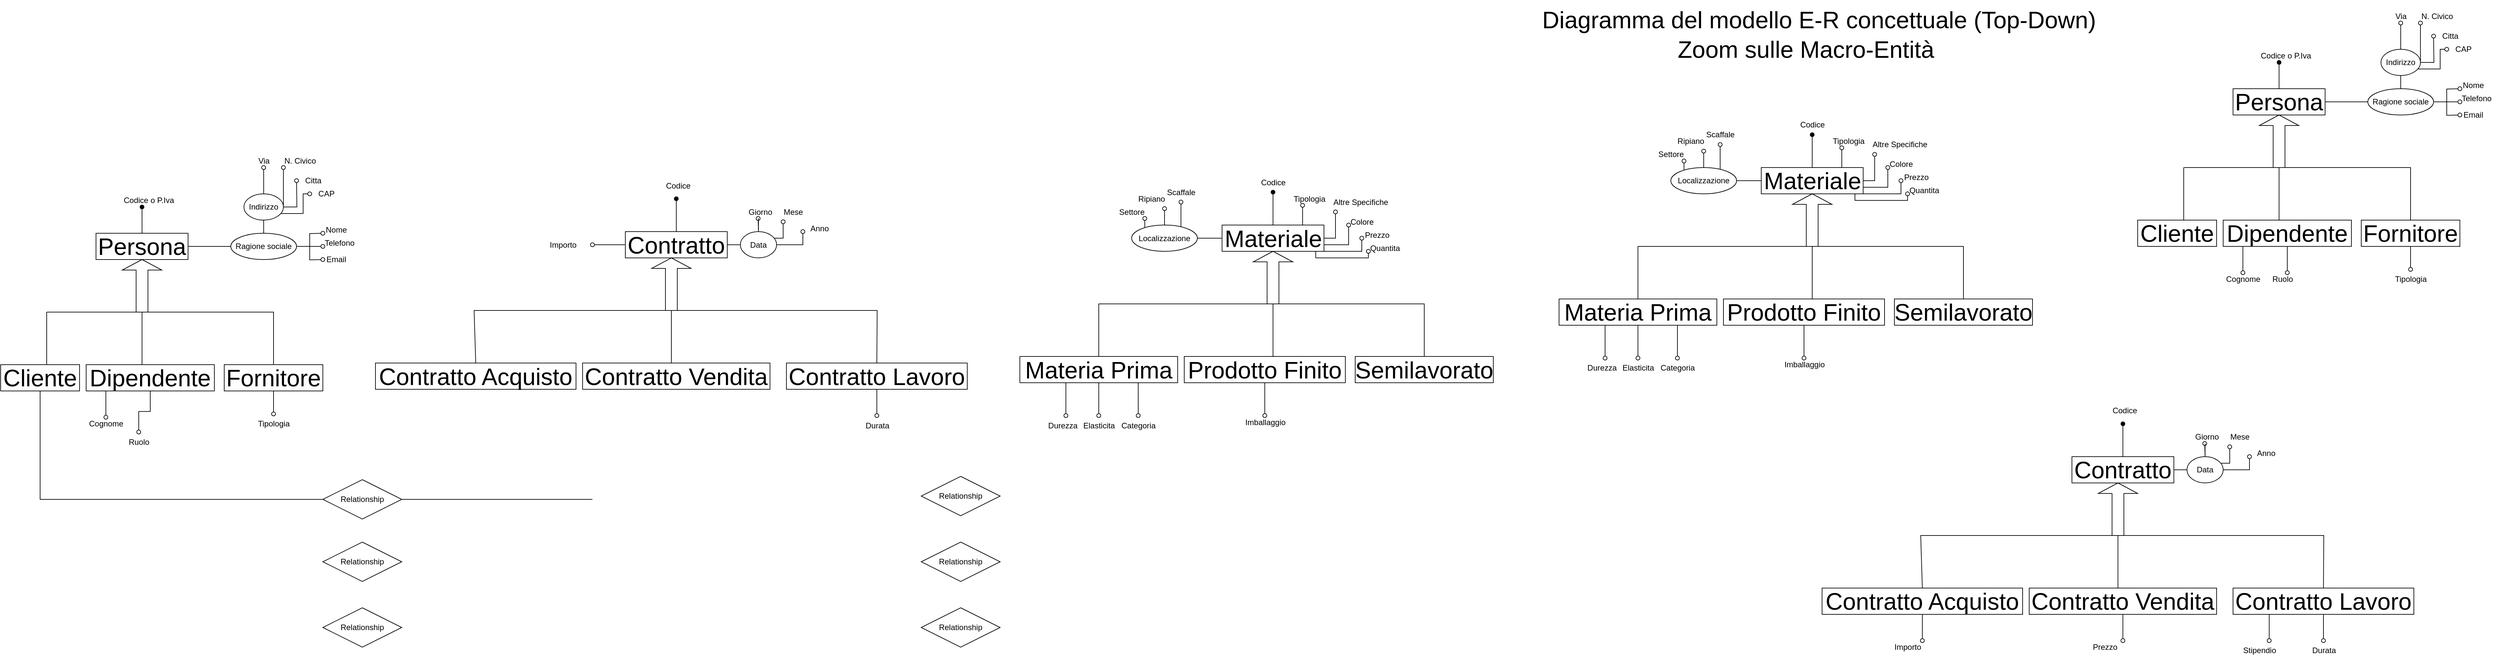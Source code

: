 <mxfile version="20.2.3" type="device"><diagram id="R2lEEEUBdFMjLlhIrx00" name="Page-1"><mxGraphModel dx="3600" dy="816" grid="1" gridSize="10" guides="1" tooltips="1" connect="1" arrows="1" fold="1" page="1" pageScale="1" pageWidth="850" pageHeight="1100" math="0" shadow="0" extFonts="Permanent Marker^https://fonts.googleapis.com/css?family=Permanent+Marker"><root><mxCell id="0"/><mxCell id="1" parent="0"/><mxCell id="BG2dQSY_DHaY9m_Y3LCA-1" value="&lt;font style=&quot;font-size: 36px;&quot;&gt;Diagramma del modello E-R concettuale (Top-Down)&lt;/font&gt;" style="text;html=1;align=center;verticalAlign=middle;resizable=0;points=[];autosize=1;strokeColor=none;fillColor=none;" parent="1" vertex="1"><mxGeometry x="10" y="5" width="870" height="60" as="geometry"/></mxCell><mxCell id="BG2dQSY_DHaY9m_Y3LCA-58" style="edgeStyle=orthogonalEdgeStyle;rounded=0;orthogonalLoop=1;jettySize=auto;html=1;fontSize=12;endArrow=none;endFill=0;" parent="1" source="BG2dQSY_DHaY9m_Y3LCA-2" target="BG2dQSY_DHaY9m_Y3LCA-56" edge="1"><mxGeometry relative="1" as="geometry"/></mxCell><mxCell id="EQTvGpF09YaJiCrYUTtM-2" style="edgeStyle=orthogonalEdgeStyle;rounded=0;orthogonalLoop=1;jettySize=auto;html=1;endArrow=oval;endFill=1;" parent="1" source="BG2dQSY_DHaY9m_Y3LCA-2" edge="1"><mxGeometry relative="1" as="geometry"><mxPoint x="1145" y="100" as="targetPoint"/></mxGeometry></mxCell><mxCell id="BG2dQSY_DHaY9m_Y3LCA-2" value="Persona" style="whiteSpace=wrap;html=1;align=center;fontSize=36;" parent="1" vertex="1"><mxGeometry x="1075" y="140" width="140" height="40" as="geometry"/></mxCell><mxCell id="BG2dQSY_DHaY9m_Y3LCA-3" value="" style="shape=singleArrow;direction=north;whiteSpace=wrap;html=1;fontSize=36;" parent="1" vertex="1"><mxGeometry x="1115" y="180" width="60" height="80" as="geometry"/></mxCell><mxCell id="BG2dQSY_DHaY9m_Y3LCA-4" value="" style="endArrow=none;html=1;rounded=0;fontSize=36;" parent="1" edge="1"><mxGeometry width="50" height="50" relative="1" as="geometry"><mxPoint x="1000" y="260" as="sourcePoint"/><mxPoint x="1280" y="260" as="targetPoint"/><Array as="points"><mxPoint x="1140" y="260"/></Array></mxGeometry></mxCell><mxCell id="BG2dQSY_DHaY9m_Y3LCA-5" value="" style="endArrow=none;html=1;rounded=0;fontSize=36;" parent="1" edge="1"><mxGeometry width="50" height="50" relative="1" as="geometry"><mxPoint x="1000" y="340" as="sourcePoint"/><mxPoint x="1000" y="260" as="targetPoint"/></mxGeometry></mxCell><mxCell id="BG2dQSY_DHaY9m_Y3LCA-6" value="" style="endArrow=none;html=1;rounded=0;fontSize=36;" parent="1" target="BG2dQSY_DHaY9m_Y3LCA-3" edge="1"><mxGeometry width="50" height="50" relative="1" as="geometry"><mxPoint x="1145" y="340" as="sourcePoint"/><mxPoint x="1150" y="260" as="targetPoint"/></mxGeometry></mxCell><mxCell id="BG2dQSY_DHaY9m_Y3LCA-7" value="" style="endArrow=none;html=1;rounded=0;fontSize=36;exitX=0.5;exitY=0;exitDx=0;exitDy=0;" parent="1" source="BG2dQSY_DHaY9m_Y3LCA-11" edge="1"><mxGeometry width="50" height="50" relative="1" as="geometry"><mxPoint x="1280" y="340" as="sourcePoint"/><mxPoint x="1280" y="260" as="targetPoint"/><Array as="points"><mxPoint x="1345" y="260"/></Array></mxGeometry></mxCell><mxCell id="BG2dQSY_DHaY9m_Y3LCA-9" value="Cliente" style="whiteSpace=wrap;html=1;align=center;fontSize=36;" parent="1" vertex="1"><mxGeometry x="930" y="340" width="120" height="40" as="geometry"/></mxCell><mxCell id="EQTvGpF09YaJiCrYUTtM-19" style="edgeStyle=orthogonalEdgeStyle;rounded=0;orthogonalLoop=1;jettySize=auto;html=1;endArrow=oval;endFill=0;" parent="1" source="BG2dQSY_DHaY9m_Y3LCA-10" edge="1"><mxGeometry relative="1" as="geometry"><mxPoint x="1090" y="420" as="targetPoint"/><Array as="points"><mxPoint x="1090" y="390"/><mxPoint x="1090" y="390"/></Array></mxGeometry></mxCell><mxCell id="EQTvGpF09YaJiCrYUTtM-23" style="edgeStyle=orthogonalEdgeStyle;rounded=0;orthogonalLoop=1;jettySize=auto;html=1;endArrow=oval;endFill=0;" parent="1" source="BG2dQSY_DHaY9m_Y3LCA-10" edge="1"><mxGeometry relative="1" as="geometry"><mxPoint x="1157.5" y="420" as="targetPoint"/></mxGeometry></mxCell><mxCell id="BG2dQSY_DHaY9m_Y3LCA-10" value="Dipendente" style="whiteSpace=wrap;html=1;align=center;fontSize=36;" parent="1" vertex="1"><mxGeometry x="1060" y="340" width="195" height="40" as="geometry"/></mxCell><mxCell id="EQTvGpF09YaJiCrYUTtM-17" style="edgeStyle=orthogonalEdgeStyle;rounded=0;orthogonalLoop=1;jettySize=auto;html=1;endArrow=oval;endFill=0;" parent="1" source="BG2dQSY_DHaY9m_Y3LCA-11" target="EQTvGpF09YaJiCrYUTtM-18" edge="1"><mxGeometry relative="1" as="geometry"><mxPoint x="1345" y="410" as="targetPoint"/></mxGeometry></mxCell><mxCell id="BG2dQSY_DHaY9m_Y3LCA-11" value="Fornitore" style="whiteSpace=wrap;html=1;align=center;fontSize=36;" parent="1" vertex="1"><mxGeometry x="1270" y="340" width="150" height="40" as="geometry"/></mxCell><mxCell id="EQTvGpF09YaJiCrYUTtM-25" style="edgeStyle=orthogonalEdgeStyle;rounded=0;orthogonalLoop=1;jettySize=auto;html=1;endArrow=oval;endFill=1;" parent="1" source="BG2dQSY_DHaY9m_Y3LCA-21" edge="1"><mxGeometry relative="1" as="geometry"><mxPoint x="435" y="210" as="targetPoint"/></mxGeometry></mxCell><mxCell id="EQTvGpF09YaJiCrYUTtM-27" style="edgeStyle=orthogonalEdgeStyle;rounded=0;orthogonalLoop=1;jettySize=auto;html=1;endArrow=oval;endFill=0;" parent="1" source="BG2dQSY_DHaY9m_Y3LCA-21" edge="1"><mxGeometry relative="1" as="geometry"><mxPoint x="480" y="230" as="targetPoint"/><Array as="points"><mxPoint x="480" y="250"/><mxPoint x="480" y="250"/></Array></mxGeometry></mxCell><mxCell id="EQTvGpF09YaJiCrYUTtM-29" style="edgeStyle=orthogonalEdgeStyle;rounded=0;orthogonalLoop=1;jettySize=auto;html=1;endArrow=oval;endFill=0;" parent="1" source="BG2dQSY_DHaY9m_Y3LCA-21" target="EQTvGpF09YaJiCrYUTtM-30" edge="1"><mxGeometry relative="1" as="geometry"><mxPoint x="530" y="240" as="targetPoint"/><Array as="points"><mxPoint x="530" y="280"/></Array></mxGeometry></mxCell><mxCell id="EQTvGpF09YaJiCrYUTtM-31" style="edgeStyle=orthogonalEdgeStyle;rounded=0;orthogonalLoop=1;jettySize=auto;html=1;endArrow=oval;endFill=0;" parent="1" source="BG2dQSY_DHaY9m_Y3LCA-21" edge="1"><mxGeometry relative="1" as="geometry"><mxPoint x="550" y="260" as="targetPoint"/><Array as="points"><mxPoint x="550" y="290"/></Array></mxGeometry></mxCell><mxCell id="EQTvGpF09YaJiCrYUTtM-33" style="edgeStyle=orthogonalEdgeStyle;rounded=0;orthogonalLoop=1;jettySize=auto;html=1;endArrow=oval;endFill=0;" parent="1" source="BG2dQSY_DHaY9m_Y3LCA-21" edge="1"><mxGeometry relative="1" as="geometry"><mxPoint x="570" y="280" as="targetPoint"/><Array as="points"><mxPoint x="570" y="300"/></Array></mxGeometry></mxCell><mxCell id="EQTvGpF09YaJiCrYUTtM-35" style="edgeStyle=orthogonalEdgeStyle;rounded=0;orthogonalLoop=1;jettySize=auto;html=1;endArrow=oval;endFill=0;" parent="1" source="BG2dQSY_DHaY9m_Y3LCA-21" edge="1"><mxGeometry relative="1" as="geometry"><mxPoint x="580" y="300" as="targetPoint"/><Array as="points"><mxPoint x="500" y="310"/><mxPoint x="580" y="310"/></Array></mxGeometry></mxCell><mxCell id="EQTvGpF09YaJiCrYUTtM-38" style="edgeStyle=orthogonalEdgeStyle;rounded=0;orthogonalLoop=1;jettySize=auto;html=1;endArrow=none;endFill=0;" parent="1" source="BG2dQSY_DHaY9m_Y3LCA-21" target="EQTvGpF09YaJiCrYUTtM-37" edge="1"><mxGeometry relative="1" as="geometry"/></mxCell><mxCell id="BG2dQSY_DHaY9m_Y3LCA-21" value="Materiale" style="whiteSpace=wrap;html=1;align=center;fontSize=36;" parent="1" vertex="1"><mxGeometry x="357.5" y="260" width="155" height="40" as="geometry"/></mxCell><mxCell id="BG2dQSY_DHaY9m_Y3LCA-22" value="" style="shape=singleArrow;direction=north;whiteSpace=wrap;html=1;fontSize=36;" parent="1" vertex="1"><mxGeometry x="405" y="300" width="60" height="80" as="geometry"/></mxCell><mxCell id="BG2dQSY_DHaY9m_Y3LCA-23" value="" style="endArrow=none;html=1;rounded=0;fontSize=36;" parent="1" edge="1"><mxGeometry width="50" height="50" relative="1" as="geometry"><mxPoint x="290" y="380" as="sourcePoint"/><mxPoint x="570" y="380" as="targetPoint"/><Array as="points"><mxPoint x="430" y="380"/></Array></mxGeometry></mxCell><mxCell id="BG2dQSY_DHaY9m_Y3LCA-24" value="" style="endArrow=none;html=1;rounded=0;fontSize=36;exitX=0.5;exitY=0;exitDx=0;exitDy=0;" parent="1" source="BG2dQSY_DHaY9m_Y3LCA-27" edge="1"><mxGeometry width="50" height="50" relative="1" as="geometry"><mxPoint x="290" y="460" as="sourcePoint"/><mxPoint x="290" y="380" as="targetPoint"/><Array as="points"><mxPoint x="170" y="380"/></Array></mxGeometry></mxCell><mxCell id="BG2dQSY_DHaY9m_Y3LCA-25" value="" style="endArrow=none;html=1;rounded=0;fontSize=36;" parent="1" target="BG2dQSY_DHaY9m_Y3LCA-22" edge="1"><mxGeometry width="50" height="50" relative="1" as="geometry"><mxPoint x="435" y="460" as="sourcePoint"/><mxPoint x="440" y="380" as="targetPoint"/></mxGeometry></mxCell><mxCell id="BG2dQSY_DHaY9m_Y3LCA-26" value="" style="endArrow=none;html=1;rounded=0;fontSize=36;exitX=0.5;exitY=0;exitDx=0;exitDy=0;" parent="1" source="BG2dQSY_DHaY9m_Y3LCA-29" edge="1"><mxGeometry width="50" height="50" relative="1" as="geometry"><mxPoint x="570" y="460" as="sourcePoint"/><mxPoint x="570" y="380" as="targetPoint"/><Array as="points"><mxPoint x="665" y="380"/></Array></mxGeometry></mxCell><mxCell id="EQTvGpF09YaJiCrYUTtM-48" style="edgeStyle=orthogonalEdgeStyle;rounded=0;orthogonalLoop=1;jettySize=auto;html=1;endArrow=oval;endFill=0;" parent="1" source="BG2dQSY_DHaY9m_Y3LCA-27" edge="1"><mxGeometry relative="1" as="geometry"><mxPoint x="170" y="550" as="targetPoint"/></mxGeometry></mxCell><mxCell id="EQTvGpF09YaJiCrYUTtM-49" style="edgeStyle=orthogonalEdgeStyle;rounded=0;orthogonalLoop=1;jettySize=auto;html=1;endArrow=oval;endFill=0;" parent="1" source="BG2dQSY_DHaY9m_Y3LCA-27" edge="1"><mxGeometry relative="1" as="geometry"><mxPoint x="120" y="550" as="targetPoint"/><Array as="points"><mxPoint x="120" y="520"/><mxPoint x="120" y="520"/></Array></mxGeometry></mxCell><mxCell id="EQTvGpF09YaJiCrYUTtM-50" style="edgeStyle=orthogonalEdgeStyle;rounded=0;orthogonalLoop=1;jettySize=auto;html=1;endArrow=oval;endFill=0;" parent="1" source="BG2dQSY_DHaY9m_Y3LCA-27" edge="1"><mxGeometry relative="1" as="geometry"><mxPoint x="230" y="550" as="targetPoint"/><Array as="points"><mxPoint x="230" y="510"/><mxPoint x="230" y="510"/></Array></mxGeometry></mxCell><mxCell id="BG2dQSY_DHaY9m_Y3LCA-27" value="Materia Prima" style="whiteSpace=wrap;html=1;align=center;fontSize=36;" parent="1" vertex="1"><mxGeometry x="50" y="460" width="240" height="40" as="geometry"/></mxCell><mxCell id="EQTvGpF09YaJiCrYUTtM-54" style="edgeStyle=orthogonalEdgeStyle;rounded=0;orthogonalLoop=1;jettySize=auto;html=1;endArrow=oval;endFill=0;" parent="1" source="BG2dQSY_DHaY9m_Y3LCA-28" edge="1"><mxGeometry relative="1" as="geometry"><mxPoint x="422.5" y="550" as="targetPoint"/></mxGeometry></mxCell><mxCell id="BG2dQSY_DHaY9m_Y3LCA-28" value="Prodotto Finito" style="whiteSpace=wrap;html=1;align=center;fontSize=36;" parent="1" vertex="1"><mxGeometry x="300" y="460" width="245" height="40" as="geometry"/></mxCell><mxCell id="BG2dQSY_DHaY9m_Y3LCA-29" value="Semilavorato" style="whiteSpace=wrap;html=1;align=center;fontSize=36;" parent="1" vertex="1"><mxGeometry x="560" y="460" width="210" height="40" as="geometry"/></mxCell><mxCell id="EQTvGpF09YaJiCrYUTtM-56" style="edgeStyle=orthogonalEdgeStyle;rounded=0;orthogonalLoop=1;jettySize=auto;html=1;endArrow=oval;endFill=1;" parent="1" source="BG2dQSY_DHaY9m_Y3LCA-30" edge="1"><mxGeometry relative="1" as="geometry"><mxPoint x="907.5" y="650" as="targetPoint"/></mxGeometry></mxCell><mxCell id="EQTvGpF09YaJiCrYUTtM-59" value="" style="edgeStyle=orthogonalEdgeStyle;rounded=0;orthogonalLoop=1;jettySize=auto;html=1;endArrow=none;endFill=0;" parent="1" source="BG2dQSY_DHaY9m_Y3LCA-30" target="EQTvGpF09YaJiCrYUTtM-58" edge="1"><mxGeometry relative="1" as="geometry"/></mxCell><mxCell id="BG2dQSY_DHaY9m_Y3LCA-30" value="Contratto" style="whiteSpace=wrap;html=1;align=center;fontSize=36;" parent="1" vertex="1"><mxGeometry x="830" y="700" width="155" height="40" as="geometry"/></mxCell><mxCell id="BG2dQSY_DHaY9m_Y3LCA-31" value="" style="shape=singleArrow;direction=north;whiteSpace=wrap;html=1;fontSize=36;" parent="1" vertex="1"><mxGeometry x="870" y="740" width="60" height="80" as="geometry"/></mxCell><mxCell id="BG2dQSY_DHaY9m_Y3LCA-32" value="" style="endArrow=none;html=1;rounded=0;fontSize=36;" parent="1" edge="1"><mxGeometry width="50" height="50" relative="1" as="geometry"><mxPoint x="755" y="820" as="sourcePoint"/><mxPoint x="1035" y="820" as="targetPoint"/><Array as="points"><mxPoint x="895" y="820"/></Array></mxGeometry></mxCell><mxCell id="BG2dQSY_DHaY9m_Y3LCA-33" value="" style="endArrow=none;html=1;rounded=0;fontSize=36;exitX=0.5;exitY=0;exitDx=0;exitDy=0;" parent="1" source="BG2dQSY_DHaY9m_Y3LCA-36" edge="1"><mxGeometry width="50" height="50" relative="1" as="geometry"><mxPoint x="755" y="900" as="sourcePoint"/><mxPoint x="755" y="820" as="targetPoint"/><Array as="points"><mxPoint x="600" y="820"/><mxPoint x="635" y="820"/></Array></mxGeometry></mxCell><mxCell id="BG2dQSY_DHaY9m_Y3LCA-34" value="" style="endArrow=none;html=1;rounded=0;fontSize=36;" parent="1" target="BG2dQSY_DHaY9m_Y3LCA-31" edge="1"><mxGeometry width="50" height="50" relative="1" as="geometry"><mxPoint x="900" y="900" as="sourcePoint"/><mxPoint x="905" y="820" as="targetPoint"/></mxGeometry></mxCell><mxCell id="BG2dQSY_DHaY9m_Y3LCA-35" value="" style="endArrow=none;html=1;rounded=0;fontSize=36;exitX=0.5;exitY=0;exitDx=0;exitDy=0;" parent="1" source="BG2dQSY_DHaY9m_Y3LCA-38" edge="1"><mxGeometry width="50" height="50" relative="1" as="geometry"><mxPoint x="1035" y="900" as="sourcePoint"/><mxPoint x="1035" y="820" as="targetPoint"/><Array as="points"><mxPoint x="1213" y="820"/></Array></mxGeometry></mxCell><mxCell id="aGF5z5i-55jcXqqnevDI-3" style="edgeStyle=orthogonalEdgeStyle;rounded=0;orthogonalLoop=1;jettySize=auto;html=1;endArrow=oval;endFill=0;" edge="1" parent="1" source="BG2dQSY_DHaY9m_Y3LCA-36"><mxGeometry relative="1" as="geometry"><mxPoint x="602.5" y="980" as="targetPoint"/></mxGeometry></mxCell><mxCell id="BG2dQSY_DHaY9m_Y3LCA-36" value="Contratto Acquisto" style="whiteSpace=wrap;html=1;align=center;fontSize=36;" parent="1" vertex="1"><mxGeometry x="450" y="900" width="305" height="40" as="geometry"/></mxCell><mxCell id="aGF5z5i-55jcXqqnevDI-4" style="edgeStyle=orthogonalEdgeStyle;rounded=0;orthogonalLoop=1;jettySize=auto;html=1;endArrow=oval;endFill=0;" edge="1" parent="1" source="BG2dQSY_DHaY9m_Y3LCA-37"><mxGeometry relative="1" as="geometry"><mxPoint x="907.5" y="980" as="targetPoint"/></mxGeometry></mxCell><mxCell id="BG2dQSY_DHaY9m_Y3LCA-37" value="Contratto Vendita" style="whiteSpace=wrap;html=1;align=center;fontSize=36;" parent="1" vertex="1"><mxGeometry x="765" y="900" width="285" height="40" as="geometry"/></mxCell><mxCell id="EQTvGpF09YaJiCrYUTtM-82" style="edgeStyle=orthogonalEdgeStyle;rounded=0;orthogonalLoop=1;jettySize=auto;html=1;endArrow=oval;endFill=0;" parent="1" source="BG2dQSY_DHaY9m_Y3LCA-38" target="EQTvGpF09YaJiCrYUTtM-70" edge="1"><mxGeometry relative="1" as="geometry"/></mxCell><mxCell id="aGF5z5i-55jcXqqnevDI-5" style="edgeStyle=orthogonalEdgeStyle;rounded=0;orthogonalLoop=1;jettySize=auto;html=1;endArrow=oval;endFill=0;" edge="1" parent="1" source="BG2dQSY_DHaY9m_Y3LCA-38"><mxGeometry relative="1" as="geometry"><mxPoint x="1130" y="980" as="targetPoint"/><Array as="points"><mxPoint x="1130" y="950"/><mxPoint x="1130" y="950"/></Array></mxGeometry></mxCell><mxCell id="BG2dQSY_DHaY9m_Y3LCA-38" value="Contratto Lavoro" style="whiteSpace=wrap;html=1;align=center;fontSize=36;" parent="1" vertex="1"><mxGeometry x="1075" y="900" width="275" height="40" as="geometry"/></mxCell><mxCell id="BG2dQSY_DHaY9m_Y3LCA-39" value="Zoom sulle Macro-Entità" style="text;html=1;align=center;verticalAlign=middle;resizable=0;points=[];autosize=1;strokeColor=none;fillColor=none;fontSize=36;" parent="1" vertex="1"><mxGeometry x="220" y="50" width="410" height="60" as="geometry"/></mxCell><mxCell id="BG2dQSY_DHaY9m_Y3LCA-59" style="edgeStyle=orthogonalEdgeStyle;rounded=0;orthogonalLoop=1;jettySize=auto;html=1;fontSize=12;endArrow=none;endFill=0;" parent="1" source="BG2dQSY_DHaY9m_Y3LCA-56" target="BG2dQSY_DHaY9m_Y3LCA-57" edge="1"><mxGeometry relative="1" as="geometry"/></mxCell><mxCell id="EQTvGpF09YaJiCrYUTtM-11" style="edgeStyle=orthogonalEdgeStyle;rounded=0;orthogonalLoop=1;jettySize=auto;html=1;endArrow=oval;endFill=0;" parent="1" source="BG2dQSY_DHaY9m_Y3LCA-56" edge="1"><mxGeometry relative="1" as="geometry"><mxPoint x="1420" y="140" as="targetPoint"/></mxGeometry></mxCell><mxCell id="EQTvGpF09YaJiCrYUTtM-13" style="edgeStyle=orthogonalEdgeStyle;rounded=0;orthogonalLoop=1;jettySize=auto;html=1;endArrow=oval;endFill=0;" parent="1" source="BG2dQSY_DHaY9m_Y3LCA-56" edge="1"><mxGeometry relative="1" as="geometry"><mxPoint x="1420" y="160" as="targetPoint"/></mxGeometry></mxCell><mxCell id="EQTvGpF09YaJiCrYUTtM-15" style="edgeStyle=orthogonalEdgeStyle;rounded=0;orthogonalLoop=1;jettySize=auto;html=1;endArrow=oval;endFill=0;" parent="1" source="BG2dQSY_DHaY9m_Y3LCA-56" edge="1"><mxGeometry relative="1" as="geometry"><mxPoint x="1420" y="180" as="targetPoint"/></mxGeometry></mxCell><mxCell id="BG2dQSY_DHaY9m_Y3LCA-56" value="Ragione sociale" style="ellipse;whiteSpace=wrap;html=1;align=center;fontSize=12;fillColor=none;" parent="1" vertex="1"><mxGeometry x="1280" y="140" width="100" height="40" as="geometry"/></mxCell><mxCell id="BG2dQSY_DHaY9m_Y3LCA-60" style="edgeStyle=orthogonalEdgeStyle;rounded=0;orthogonalLoop=1;jettySize=auto;html=1;fontSize=12;endArrow=oval;endFill=0;" parent="1" source="BG2dQSY_DHaY9m_Y3LCA-57" edge="1"><mxGeometry relative="1" as="geometry"><mxPoint x="1330" y="40" as="targetPoint"/></mxGeometry></mxCell><mxCell id="EQTvGpF09YaJiCrYUTtM-5" style="edgeStyle=orthogonalEdgeStyle;rounded=0;orthogonalLoop=1;jettySize=auto;html=1;endArrow=oval;endFill=0;" parent="1" source="BG2dQSY_DHaY9m_Y3LCA-57" edge="1"><mxGeometry relative="1" as="geometry"><mxPoint x="1360" y="40" as="targetPoint"/><Array as="points"><mxPoint x="1360" y="60"/></Array></mxGeometry></mxCell><mxCell id="EQTvGpF09YaJiCrYUTtM-7" style="edgeStyle=orthogonalEdgeStyle;rounded=0;orthogonalLoop=1;jettySize=auto;html=1;endArrow=oval;endFill=0;" parent="1" source="BG2dQSY_DHaY9m_Y3LCA-57" edge="1"><mxGeometry relative="1" as="geometry"><mxPoint x="1380" y="60" as="targetPoint"/></mxGeometry></mxCell><mxCell id="EQTvGpF09YaJiCrYUTtM-9" style="edgeStyle=orthogonalEdgeStyle;rounded=0;orthogonalLoop=1;jettySize=auto;html=1;endArrow=oval;endFill=0;" parent="1" source="BG2dQSY_DHaY9m_Y3LCA-57" edge="1"><mxGeometry relative="1" as="geometry"><mxPoint x="1400" y="80" as="targetPoint"/><Array as="points"><mxPoint x="1390" y="110"/><mxPoint x="1390" y="80"/></Array></mxGeometry></mxCell><mxCell id="BG2dQSY_DHaY9m_Y3LCA-57" value="Indirizzo" style="ellipse;whiteSpace=wrap;html=1;align=center;fontSize=12;fillColor=none;" parent="1" vertex="1"><mxGeometry x="1300" y="80" width="60" height="40" as="geometry"/></mxCell><mxCell id="EQTvGpF09YaJiCrYUTtM-3" value="Codice o P.Iva" style="text;html=1;align=center;verticalAlign=middle;resizable=0;points=[];autosize=1;strokeColor=none;fillColor=none;" parent="1" vertex="1"><mxGeometry x="1105" y="75" width="100" height="30" as="geometry"/></mxCell><mxCell id="EQTvGpF09YaJiCrYUTtM-4" value="Via" style="text;html=1;align=center;verticalAlign=middle;resizable=0;points=[];autosize=1;strokeColor=none;fillColor=none;" parent="1" vertex="1"><mxGeometry x="1310" y="15" width="40" height="30" as="geometry"/></mxCell><mxCell id="EQTvGpF09YaJiCrYUTtM-6" value="N. Civico" style="text;html=1;align=center;verticalAlign=middle;resizable=0;points=[];autosize=1;strokeColor=none;fillColor=none;" parent="1" vertex="1"><mxGeometry x="1350" y="15" width="70" height="30" as="geometry"/></mxCell><mxCell id="EQTvGpF09YaJiCrYUTtM-8" value="Citta" style="text;html=1;align=center;verticalAlign=middle;resizable=0;points=[];autosize=1;strokeColor=none;fillColor=none;" parent="1" vertex="1"><mxGeometry x="1380" y="45" width="50" height="30" as="geometry"/></mxCell><mxCell id="EQTvGpF09YaJiCrYUTtM-10" value="CAP" style="text;html=1;align=center;verticalAlign=middle;resizable=0;points=[];autosize=1;strokeColor=none;fillColor=none;" parent="1" vertex="1"><mxGeometry x="1400" y="65" width="50" height="30" as="geometry"/></mxCell><mxCell id="EQTvGpF09YaJiCrYUTtM-12" value="Nome" style="text;html=1;align=center;verticalAlign=middle;resizable=0;points=[];autosize=1;strokeColor=none;fillColor=none;" parent="1" vertex="1"><mxGeometry x="1410" y="120" width="60" height="30" as="geometry"/></mxCell><mxCell id="EQTvGpF09YaJiCrYUTtM-14" value="Telefono" style="text;html=1;align=center;verticalAlign=middle;resizable=0;points=[];autosize=1;strokeColor=none;fillColor=none;" parent="1" vertex="1"><mxGeometry x="1410" y="140" width="70" height="30" as="geometry"/></mxCell><mxCell id="EQTvGpF09YaJiCrYUTtM-16" value="Email" style="text;html=1;align=center;verticalAlign=middle;resizable=0;points=[];autosize=1;strokeColor=none;fillColor=none;" parent="1" vertex="1"><mxGeometry x="1415" y="165" width="50" height="30" as="geometry"/></mxCell><mxCell id="EQTvGpF09YaJiCrYUTtM-18" value="Tipologia" style="text;html=1;align=center;verticalAlign=middle;resizable=0;points=[];autosize=1;strokeColor=none;fillColor=none;" parent="1" vertex="1"><mxGeometry x="1310" y="415" width="70" height="30" as="geometry"/></mxCell><mxCell id="EQTvGpF09YaJiCrYUTtM-20" value="Cognome" style="text;html=1;align=center;verticalAlign=middle;resizable=0;points=[];autosize=1;strokeColor=none;fillColor=none;" parent="1" vertex="1"><mxGeometry x="1050" y="415" width="80" height="30" as="geometry"/></mxCell><mxCell id="EQTvGpF09YaJiCrYUTtM-24" value="Ruolo" style="text;html=1;align=center;verticalAlign=middle;resizable=0;points=[];autosize=1;strokeColor=none;fillColor=none;" parent="1" vertex="1"><mxGeometry x="1125" y="415" width="50" height="30" as="geometry"/></mxCell><mxCell id="EQTvGpF09YaJiCrYUTtM-26" value="Codice" style="text;html=1;align=center;verticalAlign=middle;resizable=0;points=[];autosize=1;strokeColor=none;fillColor=none;" parent="1" vertex="1"><mxGeometry x="405" y="180" width="60" height="30" as="geometry"/></mxCell><mxCell id="EQTvGpF09YaJiCrYUTtM-28" value="Tipologia" style="text;html=1;align=center;verticalAlign=middle;resizable=0;points=[];autosize=1;strokeColor=none;fillColor=none;" parent="1" vertex="1"><mxGeometry x="455" y="205" width="70" height="30" as="geometry"/></mxCell><mxCell id="EQTvGpF09YaJiCrYUTtM-30" value="Altre Specifiche" style="text;html=1;align=center;verticalAlign=middle;resizable=0;points=[];autosize=1;strokeColor=none;fillColor=none;" parent="1" vertex="1"><mxGeometry x="512.5" y="210" width="110" height="30" as="geometry"/></mxCell><mxCell id="EQTvGpF09YaJiCrYUTtM-32" value="Colore" style="text;html=1;align=center;verticalAlign=middle;resizable=0;points=[];autosize=1;strokeColor=none;fillColor=none;" parent="1" vertex="1"><mxGeometry x="540" y="240" width="60" height="30" as="geometry"/></mxCell><mxCell id="EQTvGpF09YaJiCrYUTtM-34" value="Prezzo" style="text;html=1;align=center;verticalAlign=middle;resizable=0;points=[];autosize=1;strokeColor=none;fillColor=none;" parent="1" vertex="1"><mxGeometry x="562.5" y="260" width="60" height="30" as="geometry"/></mxCell><mxCell id="EQTvGpF09YaJiCrYUTtM-36" value="Quantita" style="text;html=1;align=center;verticalAlign=middle;resizable=0;points=[];autosize=1;strokeColor=none;fillColor=none;" parent="1" vertex="1"><mxGeometry x="570" y="280" width="70" height="30" as="geometry"/></mxCell><mxCell id="EQTvGpF09YaJiCrYUTtM-40" style="edgeStyle=orthogonalEdgeStyle;rounded=0;orthogonalLoop=1;jettySize=auto;html=1;endArrow=oval;endFill=0;" parent="1" source="EQTvGpF09YaJiCrYUTtM-37" edge="1"><mxGeometry relative="1" as="geometry"><mxPoint x="240" y="250" as="targetPoint"/><Array as="points"><mxPoint x="240" y="250"/><mxPoint x="240" y="250"/></Array></mxGeometry></mxCell><mxCell id="EQTvGpF09YaJiCrYUTtM-41" style="edgeStyle=orthogonalEdgeStyle;rounded=0;orthogonalLoop=1;jettySize=auto;html=1;endArrow=oval;endFill=0;" parent="1" source="EQTvGpF09YaJiCrYUTtM-37" target="EQTvGpF09YaJiCrYUTtM-44" edge="1"><mxGeometry relative="1" as="geometry"><mxPoint x="300" y="230" as="targetPoint"/><Array as="points"><mxPoint x="295" y="250"/><mxPoint x="295" y="250"/></Array></mxGeometry></mxCell><mxCell id="EQTvGpF09YaJiCrYUTtM-47" style="edgeStyle=orthogonalEdgeStyle;rounded=0;orthogonalLoop=1;jettySize=auto;html=1;endArrow=oval;endFill=0;" parent="1" source="EQTvGpF09YaJiCrYUTtM-37" target="EQTvGpF09YaJiCrYUTtM-43" edge="1"><mxGeometry relative="1" as="geometry"><mxPoint x="270" y="240" as="targetPoint"/><Array as="points"><mxPoint x="270" y="240"/><mxPoint x="270" y="240"/></Array></mxGeometry></mxCell><mxCell id="EQTvGpF09YaJiCrYUTtM-37" value="Localizzazione" style="ellipse;whiteSpace=wrap;html=1;align=center;" parent="1" vertex="1"><mxGeometry x="220" y="260" width="100" height="40" as="geometry"/></mxCell><mxCell id="EQTvGpF09YaJiCrYUTtM-42" value="Settore" style="text;html=1;align=center;verticalAlign=middle;resizable=0;points=[];autosize=1;strokeColor=none;fillColor=none;" parent="1" vertex="1"><mxGeometry x="190" y="225" width="60" height="30" as="geometry"/></mxCell><mxCell id="EQTvGpF09YaJiCrYUTtM-43" value="Ripiano" style="text;html=1;align=center;verticalAlign=middle;resizable=0;points=[];autosize=1;strokeColor=none;fillColor=none;" parent="1" vertex="1"><mxGeometry x="220" y="205" width="60" height="30" as="geometry"/></mxCell><mxCell id="EQTvGpF09YaJiCrYUTtM-44" value="Scaffale" style="text;html=1;align=center;verticalAlign=middle;resizable=0;points=[];autosize=1;strokeColor=none;fillColor=none;" parent="1" vertex="1"><mxGeometry x="260" y="195" width="70" height="30" as="geometry"/></mxCell><mxCell id="EQTvGpF09YaJiCrYUTtM-51" value="Durezza" style="text;html=1;align=center;verticalAlign=middle;resizable=0;points=[];autosize=1;strokeColor=none;fillColor=none;" parent="1" vertex="1"><mxGeometry x="80" y="550" width="70" height="30" as="geometry"/></mxCell><mxCell id="EQTvGpF09YaJiCrYUTtM-52" value="Elasticita" style="text;html=1;align=center;verticalAlign=middle;resizable=0;points=[];autosize=1;strokeColor=none;fillColor=none;" parent="1" vertex="1"><mxGeometry x="135" y="550" width="70" height="30" as="geometry"/></mxCell><mxCell id="EQTvGpF09YaJiCrYUTtM-53" value="Categoria" style="text;html=1;align=center;verticalAlign=middle;resizable=0;points=[];autosize=1;strokeColor=none;fillColor=none;" parent="1" vertex="1"><mxGeometry x="190" y="550" width="80" height="30" as="geometry"/></mxCell><mxCell id="EQTvGpF09YaJiCrYUTtM-55" value="Imballaggio" style="text;html=1;align=center;verticalAlign=middle;resizable=0;points=[];autosize=1;strokeColor=none;fillColor=none;" parent="1" vertex="1"><mxGeometry x="382.5" y="545" width="80" height="30" as="geometry"/></mxCell><mxCell id="EQTvGpF09YaJiCrYUTtM-57" value="Codice" style="text;html=1;align=center;verticalAlign=middle;resizable=0;points=[];autosize=1;strokeColor=none;fillColor=none;" parent="1" vertex="1"><mxGeometry x="880" y="615" width="60" height="30" as="geometry"/></mxCell><mxCell id="EQTvGpF09YaJiCrYUTtM-60" style="edgeStyle=orthogonalEdgeStyle;rounded=0;orthogonalLoop=1;jettySize=auto;html=1;endArrow=oval;endFill=0;" parent="1" source="EQTvGpF09YaJiCrYUTtM-58" edge="1"><mxGeometry relative="1" as="geometry"><mxPoint x="1032" y="680" as="targetPoint"/></mxGeometry></mxCell><mxCell id="EQTvGpF09YaJiCrYUTtM-62" style="edgeStyle=orthogonalEdgeStyle;rounded=0;orthogonalLoop=1;jettySize=auto;html=1;endArrow=oval;endFill=0;" parent="1" source="EQTvGpF09YaJiCrYUTtM-58" target="EQTvGpF09YaJiCrYUTtM-64" edge="1"><mxGeometry relative="1" as="geometry"><mxPoint x="1090" y="680" as="targetPoint"/><Array as="points"><mxPoint x="1070" y="710"/></Array></mxGeometry></mxCell><mxCell id="EQTvGpF09YaJiCrYUTtM-63" style="edgeStyle=orthogonalEdgeStyle;rounded=0;orthogonalLoop=1;jettySize=auto;html=1;endArrow=oval;endFill=0;" parent="1" source="EQTvGpF09YaJiCrYUTtM-58" edge="1"><mxGeometry relative="1" as="geometry"><mxPoint x="1100" y="700" as="targetPoint"/><Array as="points"><mxPoint x="1100" y="720"/><mxPoint x="1100" y="700"/></Array></mxGeometry></mxCell><mxCell id="EQTvGpF09YaJiCrYUTtM-58" value="Data" style="ellipse;whiteSpace=wrap;html=1;align=center;" parent="1" vertex="1"><mxGeometry x="1005" y="700" width="55" height="40" as="geometry"/></mxCell><mxCell id="EQTvGpF09YaJiCrYUTtM-61" value="Giorno" style="text;html=1;align=center;verticalAlign=middle;resizable=0;points=[];autosize=1;strokeColor=none;fillColor=none;" parent="1" vertex="1"><mxGeometry x="1005" y="655" width="60" height="30" as="geometry"/></mxCell><mxCell id="EQTvGpF09YaJiCrYUTtM-64" value="Mese" style="text;html=1;align=center;verticalAlign=middle;resizable=0;points=[];autosize=1;strokeColor=none;fillColor=none;" parent="1" vertex="1"><mxGeometry x="1060" y="655" width="50" height="30" as="geometry"/></mxCell><mxCell id="EQTvGpF09YaJiCrYUTtM-65" value="Anno" style="text;html=1;align=center;verticalAlign=middle;resizable=0;points=[];autosize=1;strokeColor=none;fillColor=none;" parent="1" vertex="1"><mxGeometry x="1100" y="680" width="50" height="30" as="geometry"/></mxCell><mxCell id="EQTvGpF09YaJiCrYUTtM-70" value="Durata" style="text;html=1;align=center;verticalAlign=middle;resizable=0;points=[];autosize=1;strokeColor=none;fillColor=none;" parent="1" vertex="1"><mxGeometry x="1182.5" y="980" width="60" height="30" as="geometry"/></mxCell><mxCell id="EQTvGpF09YaJiCrYUTtM-83" style="edgeStyle=orthogonalEdgeStyle;rounded=0;orthogonalLoop=1;jettySize=auto;html=1;endArrow=oval;endFill=1;" parent="1" source="EQTvGpF09YaJiCrYUTtM-90" edge="1"><mxGeometry relative="1" as="geometry"><mxPoint x="-385" y="297.5" as="targetPoint"/></mxGeometry></mxCell><mxCell id="EQTvGpF09YaJiCrYUTtM-84" style="edgeStyle=orthogonalEdgeStyle;rounded=0;orthogonalLoop=1;jettySize=auto;html=1;endArrow=oval;endFill=0;" parent="1" source="EQTvGpF09YaJiCrYUTtM-90" edge="1"><mxGeometry relative="1" as="geometry"><mxPoint x="-340" y="317.5" as="targetPoint"/><Array as="points"><mxPoint x="-340" y="337.5"/><mxPoint x="-340" y="337.5"/></Array></mxGeometry></mxCell><mxCell id="EQTvGpF09YaJiCrYUTtM-85" style="edgeStyle=orthogonalEdgeStyle;rounded=0;orthogonalLoop=1;jettySize=auto;html=1;endArrow=oval;endFill=0;" parent="1" source="EQTvGpF09YaJiCrYUTtM-90" target="EQTvGpF09YaJiCrYUTtM-105" edge="1"><mxGeometry relative="1" as="geometry"><mxPoint x="-290" y="327.5" as="targetPoint"/><Array as="points"><mxPoint x="-290" y="367.5"/></Array></mxGeometry></mxCell><mxCell id="EQTvGpF09YaJiCrYUTtM-86" style="edgeStyle=orthogonalEdgeStyle;rounded=0;orthogonalLoop=1;jettySize=auto;html=1;endArrow=oval;endFill=0;" parent="1" source="EQTvGpF09YaJiCrYUTtM-90" edge="1"><mxGeometry relative="1" as="geometry"><mxPoint x="-270" y="347.5" as="targetPoint"/><Array as="points"><mxPoint x="-270" y="377.5"/></Array></mxGeometry></mxCell><mxCell id="EQTvGpF09YaJiCrYUTtM-87" style="edgeStyle=orthogonalEdgeStyle;rounded=0;orthogonalLoop=1;jettySize=auto;html=1;endArrow=oval;endFill=0;" parent="1" source="EQTvGpF09YaJiCrYUTtM-90" edge="1"><mxGeometry relative="1" as="geometry"><mxPoint x="-250" y="367.5" as="targetPoint"/><Array as="points"><mxPoint x="-250" y="387.5"/></Array></mxGeometry></mxCell><mxCell id="EQTvGpF09YaJiCrYUTtM-88" style="edgeStyle=orthogonalEdgeStyle;rounded=0;orthogonalLoop=1;jettySize=auto;html=1;endArrow=oval;endFill=0;" parent="1" source="EQTvGpF09YaJiCrYUTtM-90" edge="1"><mxGeometry relative="1" as="geometry"><mxPoint x="-240" y="387.5" as="targetPoint"/><Array as="points"><mxPoint x="-320" y="397.5"/><mxPoint x="-240" y="397.5"/></Array></mxGeometry></mxCell><mxCell id="EQTvGpF09YaJiCrYUTtM-89" style="edgeStyle=orthogonalEdgeStyle;rounded=0;orthogonalLoop=1;jettySize=auto;html=1;endArrow=none;endFill=0;" parent="1" source="EQTvGpF09YaJiCrYUTtM-90" target="EQTvGpF09YaJiCrYUTtM-112" edge="1"><mxGeometry relative="1" as="geometry"/></mxCell><mxCell id="EQTvGpF09YaJiCrYUTtM-90" value="Materiale" style="whiteSpace=wrap;html=1;align=center;fontSize=36;" parent="1" vertex="1"><mxGeometry x="-462.5" y="347.5" width="155" height="40" as="geometry"/></mxCell><mxCell id="EQTvGpF09YaJiCrYUTtM-91" value="" style="shape=singleArrow;direction=north;whiteSpace=wrap;html=1;fontSize=36;" parent="1" vertex="1"><mxGeometry x="-415" y="387.5" width="60" height="80" as="geometry"/></mxCell><mxCell id="EQTvGpF09YaJiCrYUTtM-92" value="" style="endArrow=none;html=1;rounded=0;fontSize=36;" parent="1" edge="1"><mxGeometry width="50" height="50" relative="1" as="geometry"><mxPoint x="-530" y="467.5" as="sourcePoint"/><mxPoint x="-250" y="467.5" as="targetPoint"/><Array as="points"><mxPoint x="-390" y="467.5"/></Array></mxGeometry></mxCell><mxCell id="EQTvGpF09YaJiCrYUTtM-93" value="" style="endArrow=none;html=1;rounded=0;fontSize=36;exitX=0.5;exitY=0;exitDx=0;exitDy=0;" parent="1" source="EQTvGpF09YaJiCrYUTtM-99" edge="1"><mxGeometry width="50" height="50" relative="1" as="geometry"><mxPoint x="-530" y="547.5" as="sourcePoint"/><mxPoint x="-530" y="467.5" as="targetPoint"/><Array as="points"><mxPoint x="-650" y="467.5"/></Array></mxGeometry></mxCell><mxCell id="EQTvGpF09YaJiCrYUTtM-94" value="" style="endArrow=none;html=1;rounded=0;fontSize=36;" parent="1" target="EQTvGpF09YaJiCrYUTtM-91" edge="1"><mxGeometry width="50" height="50" relative="1" as="geometry"><mxPoint x="-385" y="547.5" as="sourcePoint"/><mxPoint x="-380" y="467.5" as="targetPoint"/></mxGeometry></mxCell><mxCell id="EQTvGpF09YaJiCrYUTtM-95" value="" style="endArrow=none;html=1;rounded=0;fontSize=36;exitX=0.5;exitY=0;exitDx=0;exitDy=0;" parent="1" source="EQTvGpF09YaJiCrYUTtM-102" edge="1"><mxGeometry width="50" height="50" relative="1" as="geometry"><mxPoint x="-250" y="547.5" as="sourcePoint"/><mxPoint x="-250" y="467.5" as="targetPoint"/><Array as="points"><mxPoint x="-155" y="467.5"/></Array></mxGeometry></mxCell><mxCell id="EQTvGpF09YaJiCrYUTtM-96" style="edgeStyle=orthogonalEdgeStyle;rounded=0;orthogonalLoop=1;jettySize=auto;html=1;endArrow=oval;endFill=0;" parent="1" source="EQTvGpF09YaJiCrYUTtM-99" edge="1"><mxGeometry relative="1" as="geometry"><mxPoint x="-650" y="637.5" as="targetPoint"/></mxGeometry></mxCell><mxCell id="EQTvGpF09YaJiCrYUTtM-97" style="edgeStyle=orthogonalEdgeStyle;rounded=0;orthogonalLoop=1;jettySize=auto;html=1;endArrow=oval;endFill=0;" parent="1" source="EQTvGpF09YaJiCrYUTtM-99" edge="1"><mxGeometry relative="1" as="geometry"><mxPoint x="-700" y="637.5" as="targetPoint"/><Array as="points"><mxPoint x="-700" y="607.5"/><mxPoint x="-700" y="607.5"/></Array></mxGeometry></mxCell><mxCell id="EQTvGpF09YaJiCrYUTtM-98" style="edgeStyle=orthogonalEdgeStyle;rounded=0;orthogonalLoop=1;jettySize=auto;html=1;endArrow=oval;endFill=0;" parent="1" source="EQTvGpF09YaJiCrYUTtM-99" edge="1"><mxGeometry relative="1" as="geometry"><mxPoint x="-590" y="637.5" as="targetPoint"/><Array as="points"><mxPoint x="-590" y="597.5"/><mxPoint x="-590" y="597.5"/></Array></mxGeometry></mxCell><mxCell id="EQTvGpF09YaJiCrYUTtM-99" value="Materia Prima" style="whiteSpace=wrap;html=1;align=center;fontSize=36;" parent="1" vertex="1"><mxGeometry x="-770" y="547.5" width="240" height="40" as="geometry"/></mxCell><mxCell id="EQTvGpF09YaJiCrYUTtM-100" style="edgeStyle=orthogonalEdgeStyle;rounded=0;orthogonalLoop=1;jettySize=auto;html=1;endArrow=oval;endFill=0;" parent="1" source="EQTvGpF09YaJiCrYUTtM-101" edge="1"><mxGeometry relative="1" as="geometry"><mxPoint x="-397.5" y="637.5" as="targetPoint"/></mxGeometry></mxCell><mxCell id="EQTvGpF09YaJiCrYUTtM-101" value="Prodotto Finito" style="whiteSpace=wrap;html=1;align=center;fontSize=36;" parent="1" vertex="1"><mxGeometry x="-520" y="547.5" width="245" height="40" as="geometry"/></mxCell><mxCell id="EQTvGpF09YaJiCrYUTtM-102" value="Semilavorato" style="whiteSpace=wrap;html=1;align=center;fontSize=36;" parent="1" vertex="1"><mxGeometry x="-260" y="547.5" width="210" height="40" as="geometry"/></mxCell><mxCell id="EQTvGpF09YaJiCrYUTtM-103" value="Codice" style="text;html=1;align=center;verticalAlign=middle;resizable=0;points=[];autosize=1;strokeColor=none;fillColor=none;" parent="1" vertex="1"><mxGeometry x="-415" y="267.5" width="60" height="30" as="geometry"/></mxCell><mxCell id="EQTvGpF09YaJiCrYUTtM-104" value="Tipologia" style="text;html=1;align=center;verticalAlign=middle;resizable=0;points=[];autosize=1;strokeColor=none;fillColor=none;" parent="1" vertex="1"><mxGeometry x="-365" y="292.5" width="70" height="30" as="geometry"/></mxCell><mxCell id="EQTvGpF09YaJiCrYUTtM-105" value="Altre Specifiche" style="text;html=1;align=center;verticalAlign=middle;resizable=0;points=[];autosize=1;strokeColor=none;fillColor=none;" parent="1" vertex="1"><mxGeometry x="-307.5" y="297.5" width="110" height="30" as="geometry"/></mxCell><mxCell id="EQTvGpF09YaJiCrYUTtM-106" value="Colore" style="text;html=1;align=center;verticalAlign=middle;resizable=0;points=[];autosize=1;strokeColor=none;fillColor=none;" parent="1" vertex="1"><mxGeometry x="-280" y="327.5" width="60" height="30" as="geometry"/></mxCell><mxCell id="EQTvGpF09YaJiCrYUTtM-107" value="Prezzo" style="text;html=1;align=center;verticalAlign=middle;resizable=0;points=[];autosize=1;strokeColor=none;fillColor=none;" parent="1" vertex="1"><mxGeometry x="-257.5" y="347.5" width="60" height="30" as="geometry"/></mxCell><mxCell id="EQTvGpF09YaJiCrYUTtM-108" value="Quantita" style="text;html=1;align=center;verticalAlign=middle;resizable=0;points=[];autosize=1;strokeColor=none;fillColor=none;" parent="1" vertex="1"><mxGeometry x="-250" y="367.5" width="70" height="30" as="geometry"/></mxCell><mxCell id="EQTvGpF09YaJiCrYUTtM-109" style="edgeStyle=orthogonalEdgeStyle;rounded=0;orthogonalLoop=1;jettySize=auto;html=1;endArrow=oval;endFill=0;" parent="1" source="EQTvGpF09YaJiCrYUTtM-112" edge="1"><mxGeometry relative="1" as="geometry"><mxPoint x="-580" y="337.5" as="targetPoint"/><Array as="points"><mxPoint x="-580" y="337.5"/><mxPoint x="-580" y="337.5"/></Array></mxGeometry></mxCell><mxCell id="EQTvGpF09YaJiCrYUTtM-110" style="edgeStyle=orthogonalEdgeStyle;rounded=0;orthogonalLoop=1;jettySize=auto;html=1;endArrow=oval;endFill=0;" parent="1" source="EQTvGpF09YaJiCrYUTtM-112" target="EQTvGpF09YaJiCrYUTtM-115" edge="1"><mxGeometry relative="1" as="geometry"><mxPoint x="-520" y="317.5" as="targetPoint"/><Array as="points"><mxPoint x="-525" y="337.5"/><mxPoint x="-525" y="337.5"/></Array></mxGeometry></mxCell><mxCell id="EQTvGpF09YaJiCrYUTtM-111" style="edgeStyle=orthogonalEdgeStyle;rounded=0;orthogonalLoop=1;jettySize=auto;html=1;endArrow=oval;endFill=0;" parent="1" source="EQTvGpF09YaJiCrYUTtM-112" target="EQTvGpF09YaJiCrYUTtM-114" edge="1"><mxGeometry relative="1" as="geometry"><mxPoint x="-550" y="327.5" as="targetPoint"/><Array as="points"><mxPoint x="-550" y="327.5"/><mxPoint x="-550" y="327.5"/></Array></mxGeometry></mxCell><mxCell id="EQTvGpF09YaJiCrYUTtM-112" value="Localizzazione" style="ellipse;whiteSpace=wrap;html=1;align=center;" parent="1" vertex="1"><mxGeometry x="-600" y="347.5" width="100" height="40" as="geometry"/></mxCell><mxCell id="EQTvGpF09YaJiCrYUTtM-113" value="Settore" style="text;html=1;align=center;verticalAlign=middle;resizable=0;points=[];autosize=1;strokeColor=none;fillColor=none;" parent="1" vertex="1"><mxGeometry x="-630" y="312.5" width="60" height="30" as="geometry"/></mxCell><mxCell id="EQTvGpF09YaJiCrYUTtM-114" value="Ripiano" style="text;html=1;align=center;verticalAlign=middle;resizable=0;points=[];autosize=1;strokeColor=none;fillColor=none;" parent="1" vertex="1"><mxGeometry x="-600" y="292.5" width="60" height="30" as="geometry"/></mxCell><mxCell id="EQTvGpF09YaJiCrYUTtM-115" value="Scaffale" style="text;html=1;align=center;verticalAlign=middle;resizable=0;points=[];autosize=1;strokeColor=none;fillColor=none;" parent="1" vertex="1"><mxGeometry x="-560" y="282.5" width="70" height="30" as="geometry"/></mxCell><mxCell id="EQTvGpF09YaJiCrYUTtM-116" value="Durezza" style="text;html=1;align=center;verticalAlign=middle;resizable=0;points=[];autosize=1;strokeColor=none;fillColor=none;" parent="1" vertex="1"><mxGeometry x="-740" y="637.5" width="70" height="30" as="geometry"/></mxCell><mxCell id="EQTvGpF09YaJiCrYUTtM-117" value="Elasticita" style="text;html=1;align=center;verticalAlign=middle;resizable=0;points=[];autosize=1;strokeColor=none;fillColor=none;" parent="1" vertex="1"><mxGeometry x="-685" y="637.5" width="70" height="30" as="geometry"/></mxCell><mxCell id="EQTvGpF09YaJiCrYUTtM-118" value="Categoria" style="text;html=1;align=center;verticalAlign=middle;resizable=0;points=[];autosize=1;strokeColor=none;fillColor=none;" parent="1" vertex="1"><mxGeometry x="-630" y="637.5" width="80" height="30" as="geometry"/></mxCell><mxCell id="EQTvGpF09YaJiCrYUTtM-119" value="Imballaggio" style="text;html=1;align=center;verticalAlign=middle;resizable=0;points=[];autosize=1;strokeColor=none;fillColor=none;" parent="1" vertex="1"><mxGeometry x="-437.5" y="632.5" width="80" height="30" as="geometry"/></mxCell><mxCell id="EQTvGpF09YaJiCrYUTtM-120" style="edgeStyle=orthogonalEdgeStyle;rounded=0;orthogonalLoop=1;jettySize=auto;html=1;endArrow=oval;endFill=1;" parent="1" source="EQTvGpF09YaJiCrYUTtM-123" edge="1"><mxGeometry relative="1" as="geometry"><mxPoint x="-1292.5" y="307.5" as="targetPoint"/></mxGeometry></mxCell><mxCell id="EQTvGpF09YaJiCrYUTtM-121" value="" style="edgeStyle=orthogonalEdgeStyle;rounded=0;orthogonalLoop=1;jettySize=auto;html=1;endArrow=none;endFill=0;" parent="1" source="EQTvGpF09YaJiCrYUTtM-123" target="EQTvGpF09YaJiCrYUTtM-137" edge="1"><mxGeometry relative="1" as="geometry"/></mxCell><mxCell id="EQTvGpF09YaJiCrYUTtM-122" style="edgeStyle=orthogonalEdgeStyle;rounded=0;orthogonalLoop=1;jettySize=auto;html=1;endArrow=oval;endFill=0;" parent="1" source="EQTvGpF09YaJiCrYUTtM-123" edge="1"><mxGeometry relative="1" as="geometry"><mxPoint x="-1420" y="377.5" as="targetPoint"/></mxGeometry></mxCell><mxCell id="EQTvGpF09YaJiCrYUTtM-123" value="Contratto" style="whiteSpace=wrap;html=1;align=center;fontSize=36;" parent="1" vertex="1"><mxGeometry x="-1370" y="357.5" width="155" height="40" as="geometry"/></mxCell><mxCell id="EQTvGpF09YaJiCrYUTtM-124" value="" style="shape=singleArrow;direction=north;whiteSpace=wrap;html=1;fontSize=36;" parent="1" vertex="1"><mxGeometry x="-1330" y="397.5" width="60" height="80" as="geometry"/></mxCell><mxCell id="EQTvGpF09YaJiCrYUTtM-125" value="" style="endArrow=none;html=1;rounded=0;fontSize=36;" parent="1" edge="1"><mxGeometry width="50" height="50" relative="1" as="geometry"><mxPoint x="-1445" y="477.5" as="sourcePoint"/><mxPoint x="-1165" y="477.5" as="targetPoint"/><Array as="points"><mxPoint x="-1305" y="477.5"/></Array></mxGeometry></mxCell><mxCell id="EQTvGpF09YaJiCrYUTtM-126" value="" style="endArrow=none;html=1;rounded=0;fontSize=36;exitX=0.5;exitY=0;exitDx=0;exitDy=0;" parent="1" source="EQTvGpF09YaJiCrYUTtM-129" edge="1"><mxGeometry width="50" height="50" relative="1" as="geometry"><mxPoint x="-1445" y="557.5" as="sourcePoint"/><mxPoint x="-1445" y="477.5" as="targetPoint"/><Array as="points"><mxPoint x="-1600" y="477.5"/><mxPoint x="-1565" y="477.5"/></Array></mxGeometry></mxCell><mxCell id="EQTvGpF09YaJiCrYUTtM-127" value="" style="endArrow=none;html=1;rounded=0;fontSize=36;" parent="1" target="EQTvGpF09YaJiCrYUTtM-124" edge="1"><mxGeometry width="50" height="50" relative="1" as="geometry"><mxPoint x="-1300" y="557.5" as="sourcePoint"/><mxPoint x="-1295" y="477.5" as="targetPoint"/></mxGeometry></mxCell><mxCell id="EQTvGpF09YaJiCrYUTtM-128" value="" style="endArrow=none;html=1;rounded=0;fontSize=36;exitX=0.5;exitY=0;exitDx=0;exitDy=0;" parent="1" source="EQTvGpF09YaJiCrYUTtM-132" edge="1"><mxGeometry width="50" height="50" relative="1" as="geometry"><mxPoint x="-1165" y="557.5" as="sourcePoint"/><mxPoint x="-1165" y="477.5" as="targetPoint"/><Array as="points"><mxPoint x="-987" y="477.5"/></Array></mxGeometry></mxCell><mxCell id="EQTvGpF09YaJiCrYUTtM-129" value="Contratto Acquisto" style="whiteSpace=wrap;html=1;align=center;fontSize=36;" parent="1" vertex="1"><mxGeometry x="-1750" y="557.5" width="305" height="40" as="geometry"/></mxCell><mxCell id="EQTvGpF09YaJiCrYUTtM-130" value="Contratto Vendita" style="whiteSpace=wrap;html=1;align=center;fontSize=36;" parent="1" vertex="1"><mxGeometry x="-1435" y="557.5" width="285" height="40" as="geometry"/></mxCell><mxCell id="EQTvGpF09YaJiCrYUTtM-131" style="edgeStyle=orthogonalEdgeStyle;rounded=0;orthogonalLoop=1;jettySize=auto;html=1;endArrow=oval;endFill=0;" parent="1" source="EQTvGpF09YaJiCrYUTtM-132" target="EQTvGpF09YaJiCrYUTtM-141" edge="1"><mxGeometry relative="1" as="geometry"/></mxCell><mxCell id="EQTvGpF09YaJiCrYUTtM-132" value="Contratto Lavoro" style="whiteSpace=wrap;html=1;align=center;fontSize=36;" parent="1" vertex="1"><mxGeometry x="-1125" y="557.5" width="275" height="40" as="geometry"/></mxCell><mxCell id="EQTvGpF09YaJiCrYUTtM-133" value="Codice" style="text;html=1;align=center;verticalAlign=middle;resizable=0;points=[];autosize=1;strokeColor=none;fillColor=none;" parent="1" vertex="1"><mxGeometry x="-1320" y="272.5" width="60" height="30" as="geometry"/></mxCell><mxCell id="EQTvGpF09YaJiCrYUTtM-134" style="edgeStyle=orthogonalEdgeStyle;rounded=0;orthogonalLoop=1;jettySize=auto;html=1;endArrow=oval;endFill=0;" parent="1" source="EQTvGpF09YaJiCrYUTtM-137" edge="1"><mxGeometry relative="1" as="geometry"><mxPoint x="-1168" y="337.5" as="targetPoint"/></mxGeometry></mxCell><mxCell id="EQTvGpF09YaJiCrYUTtM-135" style="edgeStyle=orthogonalEdgeStyle;rounded=0;orthogonalLoop=1;jettySize=auto;html=1;endArrow=oval;endFill=0;" parent="1" source="EQTvGpF09YaJiCrYUTtM-137" target="EQTvGpF09YaJiCrYUTtM-139" edge="1"><mxGeometry relative="1" as="geometry"><mxPoint x="-1110" y="337.5" as="targetPoint"/><Array as="points"><mxPoint x="-1130" y="367.5"/></Array></mxGeometry></mxCell><mxCell id="EQTvGpF09YaJiCrYUTtM-136" style="edgeStyle=orthogonalEdgeStyle;rounded=0;orthogonalLoop=1;jettySize=auto;html=1;endArrow=oval;endFill=0;" parent="1" source="EQTvGpF09YaJiCrYUTtM-137" edge="1"><mxGeometry relative="1" as="geometry"><mxPoint x="-1100" y="357.5" as="targetPoint"/><Array as="points"><mxPoint x="-1100" y="377.5"/><mxPoint x="-1100" y="357.5"/></Array></mxGeometry></mxCell><mxCell id="EQTvGpF09YaJiCrYUTtM-137" value="Data" style="ellipse;whiteSpace=wrap;html=1;align=center;" parent="1" vertex="1"><mxGeometry x="-1195" y="357.5" width="55" height="40" as="geometry"/></mxCell><mxCell id="EQTvGpF09YaJiCrYUTtM-138" value="Giorno" style="text;html=1;align=center;verticalAlign=middle;resizable=0;points=[];autosize=1;strokeColor=none;fillColor=none;" parent="1" vertex="1"><mxGeometry x="-1195" y="312.5" width="60" height="30" as="geometry"/></mxCell><mxCell id="EQTvGpF09YaJiCrYUTtM-139" value="Mese" style="text;html=1;align=center;verticalAlign=middle;resizable=0;points=[];autosize=1;strokeColor=none;fillColor=none;" parent="1" vertex="1"><mxGeometry x="-1140" y="312.5" width="50" height="30" as="geometry"/></mxCell><mxCell id="EQTvGpF09YaJiCrYUTtM-140" value="Anno" style="text;html=1;align=center;verticalAlign=middle;resizable=0;points=[];autosize=1;strokeColor=none;fillColor=none;" parent="1" vertex="1"><mxGeometry x="-1100" y="337.5" width="50" height="30" as="geometry"/></mxCell><mxCell id="EQTvGpF09YaJiCrYUTtM-141" value="Durata" style="text;html=1;align=center;verticalAlign=middle;resizable=0;points=[];autosize=1;strokeColor=none;fillColor=none;" parent="1" vertex="1"><mxGeometry x="-1017.5" y="637.5" width="60" height="30" as="geometry"/></mxCell><mxCell id="EQTvGpF09YaJiCrYUTtM-142" value="Importo" style="text;html=1;align=center;verticalAlign=middle;resizable=0;points=[];autosize=1;strokeColor=none;fillColor=none;" parent="1" vertex="1"><mxGeometry x="-1495" y="362.5" width="60" height="30" as="geometry"/></mxCell><mxCell id="EQTvGpF09YaJiCrYUTtM-143" style="edgeStyle=orthogonalEdgeStyle;rounded=0;orthogonalLoop=1;jettySize=auto;html=1;fontSize=12;endArrow=none;endFill=0;" parent="1" source="EQTvGpF09YaJiCrYUTtM-145" target="EQTvGpF09YaJiCrYUTtM-161" edge="1"><mxGeometry relative="1" as="geometry"/></mxCell><mxCell id="EQTvGpF09YaJiCrYUTtM-144" style="edgeStyle=orthogonalEdgeStyle;rounded=0;orthogonalLoop=1;jettySize=auto;html=1;endArrow=oval;endFill=1;" parent="1" source="EQTvGpF09YaJiCrYUTtM-145" edge="1"><mxGeometry relative="1" as="geometry"><mxPoint x="-2105" y="320" as="targetPoint"/></mxGeometry></mxCell><mxCell id="EQTvGpF09YaJiCrYUTtM-145" value="Persona" style="whiteSpace=wrap;html=1;align=center;fontSize=36;" parent="1" vertex="1"><mxGeometry x="-2175" y="360" width="140" height="40" as="geometry"/></mxCell><mxCell id="EQTvGpF09YaJiCrYUTtM-146" value="" style="shape=singleArrow;direction=north;whiteSpace=wrap;html=1;fontSize=36;" parent="1" vertex="1"><mxGeometry x="-2135" y="400" width="60" height="80" as="geometry"/></mxCell><mxCell id="EQTvGpF09YaJiCrYUTtM-147" value="" style="endArrow=none;html=1;rounded=0;fontSize=36;" parent="1" edge="1"><mxGeometry width="50" height="50" relative="1" as="geometry"><mxPoint x="-2250" y="480" as="sourcePoint"/><mxPoint x="-1970" y="480" as="targetPoint"/><Array as="points"><mxPoint x="-2110" y="480"/></Array></mxGeometry></mxCell><mxCell id="EQTvGpF09YaJiCrYUTtM-148" value="" style="endArrow=none;html=1;rounded=0;fontSize=36;" parent="1" edge="1"><mxGeometry width="50" height="50" relative="1" as="geometry"><mxPoint x="-2250" y="560" as="sourcePoint"/><mxPoint x="-2250" y="480" as="targetPoint"/></mxGeometry></mxCell><mxCell id="EQTvGpF09YaJiCrYUTtM-149" value="" style="endArrow=none;html=1;rounded=0;fontSize=36;" parent="1" target="EQTvGpF09YaJiCrYUTtM-146" edge="1"><mxGeometry width="50" height="50" relative="1" as="geometry"><mxPoint x="-2105" y="560" as="sourcePoint"/><mxPoint x="-2100" y="480" as="targetPoint"/></mxGeometry></mxCell><mxCell id="EQTvGpF09YaJiCrYUTtM-150" value="" style="endArrow=none;html=1;rounded=0;fontSize=36;exitX=0.5;exitY=0;exitDx=0;exitDy=0;" parent="1" source="EQTvGpF09YaJiCrYUTtM-156" edge="1"><mxGeometry width="50" height="50" relative="1" as="geometry"><mxPoint x="-1970" y="560" as="sourcePoint"/><mxPoint x="-1970" y="480" as="targetPoint"/><Array as="points"><mxPoint x="-1905" y="480"/></Array></mxGeometry></mxCell><mxCell id="EQTvGpF09YaJiCrYUTtM-186" style="edgeStyle=orthogonalEdgeStyle;rounded=0;orthogonalLoop=1;jettySize=auto;html=1;entryX=0;entryY=0.5;entryDx=0;entryDy=0;endArrow=none;endFill=0;" parent="1" source="EQTvGpF09YaJiCrYUTtM-151" target="EQTvGpF09YaJiCrYUTtM-178" edge="1"><mxGeometry relative="1" as="geometry"><Array as="points"><mxPoint x="-2260" y="765"/></Array></mxGeometry></mxCell><mxCell id="EQTvGpF09YaJiCrYUTtM-151" value="Cliente" style="whiteSpace=wrap;html=1;align=center;fontSize=36;" parent="1" vertex="1"><mxGeometry x="-2320" y="560" width="120" height="40" as="geometry"/></mxCell><mxCell id="EQTvGpF09YaJiCrYUTtM-152" style="edgeStyle=orthogonalEdgeStyle;rounded=0;orthogonalLoop=1;jettySize=auto;html=1;endArrow=oval;endFill=0;" parent="1" source="EQTvGpF09YaJiCrYUTtM-154" edge="1"><mxGeometry relative="1" as="geometry"><mxPoint x="-2160" y="640" as="targetPoint"/><Array as="points"><mxPoint x="-2160" y="610"/><mxPoint x="-2160" y="610"/></Array></mxGeometry></mxCell><mxCell id="EQTvGpF09YaJiCrYUTtM-187" style="edgeStyle=orthogonalEdgeStyle;rounded=0;orthogonalLoop=1;jettySize=auto;html=1;endArrow=oval;endFill=0;" parent="1" source="EQTvGpF09YaJiCrYUTtM-154" target="EQTvGpF09YaJiCrYUTtM-177" edge="1"><mxGeometry relative="1" as="geometry"/></mxCell><mxCell id="EQTvGpF09YaJiCrYUTtM-154" value="Dipendente" style="whiteSpace=wrap;html=1;align=center;fontSize=36;" parent="1" vertex="1"><mxGeometry x="-2190" y="560" width="195" height="40" as="geometry"/></mxCell><mxCell id="EQTvGpF09YaJiCrYUTtM-155" style="edgeStyle=orthogonalEdgeStyle;rounded=0;orthogonalLoop=1;jettySize=auto;html=1;endArrow=oval;endFill=0;" parent="1" source="EQTvGpF09YaJiCrYUTtM-156" target="EQTvGpF09YaJiCrYUTtM-175" edge="1"><mxGeometry relative="1" as="geometry"><mxPoint x="-1905" y="630" as="targetPoint"/></mxGeometry></mxCell><mxCell id="EQTvGpF09YaJiCrYUTtM-156" value="Fornitore" style="whiteSpace=wrap;html=1;align=center;fontSize=36;" parent="1" vertex="1"><mxGeometry x="-1980" y="560" width="150" height="40" as="geometry"/></mxCell><mxCell id="EQTvGpF09YaJiCrYUTtM-157" style="edgeStyle=orthogonalEdgeStyle;rounded=0;orthogonalLoop=1;jettySize=auto;html=1;fontSize=12;endArrow=none;endFill=0;" parent="1" source="EQTvGpF09YaJiCrYUTtM-161" target="EQTvGpF09YaJiCrYUTtM-166" edge="1"><mxGeometry relative="1" as="geometry"/></mxCell><mxCell id="EQTvGpF09YaJiCrYUTtM-158" style="edgeStyle=orthogonalEdgeStyle;rounded=0;orthogonalLoop=1;jettySize=auto;html=1;endArrow=oval;endFill=0;" parent="1" source="EQTvGpF09YaJiCrYUTtM-161" edge="1"><mxGeometry relative="1" as="geometry"><mxPoint x="-1830" y="360" as="targetPoint"/></mxGeometry></mxCell><mxCell id="EQTvGpF09YaJiCrYUTtM-159" style="edgeStyle=orthogonalEdgeStyle;rounded=0;orthogonalLoop=1;jettySize=auto;html=1;endArrow=oval;endFill=0;" parent="1" source="EQTvGpF09YaJiCrYUTtM-161" edge="1"><mxGeometry relative="1" as="geometry"><mxPoint x="-1830" y="380" as="targetPoint"/></mxGeometry></mxCell><mxCell id="EQTvGpF09YaJiCrYUTtM-160" style="edgeStyle=orthogonalEdgeStyle;rounded=0;orthogonalLoop=1;jettySize=auto;html=1;endArrow=oval;endFill=0;" parent="1" source="EQTvGpF09YaJiCrYUTtM-161" edge="1"><mxGeometry relative="1" as="geometry"><mxPoint x="-1830" y="400" as="targetPoint"/></mxGeometry></mxCell><mxCell id="EQTvGpF09YaJiCrYUTtM-161" value="Ragione sociale" style="ellipse;whiteSpace=wrap;html=1;align=center;fontSize=12;fillColor=none;" parent="1" vertex="1"><mxGeometry x="-1970" y="360" width="100" height="40" as="geometry"/></mxCell><mxCell id="EQTvGpF09YaJiCrYUTtM-162" style="edgeStyle=orthogonalEdgeStyle;rounded=0;orthogonalLoop=1;jettySize=auto;html=1;fontSize=12;endArrow=oval;endFill=0;" parent="1" source="EQTvGpF09YaJiCrYUTtM-166" edge="1"><mxGeometry relative="1" as="geometry"><mxPoint x="-1920" y="260" as="targetPoint"/></mxGeometry></mxCell><mxCell id="EQTvGpF09YaJiCrYUTtM-163" style="edgeStyle=orthogonalEdgeStyle;rounded=0;orthogonalLoop=1;jettySize=auto;html=1;endArrow=oval;endFill=0;" parent="1" source="EQTvGpF09YaJiCrYUTtM-166" edge="1"><mxGeometry relative="1" as="geometry"><mxPoint x="-1890" y="260" as="targetPoint"/><Array as="points"><mxPoint x="-1890" y="280"/></Array></mxGeometry></mxCell><mxCell id="EQTvGpF09YaJiCrYUTtM-164" style="edgeStyle=orthogonalEdgeStyle;rounded=0;orthogonalLoop=1;jettySize=auto;html=1;endArrow=oval;endFill=0;" parent="1" source="EQTvGpF09YaJiCrYUTtM-166" edge="1"><mxGeometry relative="1" as="geometry"><mxPoint x="-1870" y="280" as="targetPoint"/></mxGeometry></mxCell><mxCell id="EQTvGpF09YaJiCrYUTtM-165" style="edgeStyle=orthogonalEdgeStyle;rounded=0;orthogonalLoop=1;jettySize=auto;html=1;endArrow=oval;endFill=0;" parent="1" source="EQTvGpF09YaJiCrYUTtM-166" edge="1"><mxGeometry relative="1" as="geometry"><mxPoint x="-1850" y="300" as="targetPoint"/><Array as="points"><mxPoint x="-1860" y="330"/><mxPoint x="-1860" y="300"/></Array></mxGeometry></mxCell><mxCell id="EQTvGpF09YaJiCrYUTtM-166" value="Indirizzo" style="ellipse;whiteSpace=wrap;html=1;align=center;fontSize=12;fillColor=none;" parent="1" vertex="1"><mxGeometry x="-1950" y="300" width="60" height="40" as="geometry"/></mxCell><mxCell id="EQTvGpF09YaJiCrYUTtM-167" value="Codice o P.Iva" style="text;html=1;align=center;verticalAlign=middle;resizable=0;points=[];autosize=1;strokeColor=none;fillColor=none;" parent="1" vertex="1"><mxGeometry x="-2145" y="295" width="100" height="30" as="geometry"/></mxCell><mxCell id="EQTvGpF09YaJiCrYUTtM-168" value="Via" style="text;html=1;align=center;verticalAlign=middle;resizable=0;points=[];autosize=1;strokeColor=none;fillColor=none;" parent="1" vertex="1"><mxGeometry x="-1940" y="235" width="40" height="30" as="geometry"/></mxCell><mxCell id="EQTvGpF09YaJiCrYUTtM-169" value="N. Civico" style="text;html=1;align=center;verticalAlign=middle;resizable=0;points=[];autosize=1;strokeColor=none;fillColor=none;" parent="1" vertex="1"><mxGeometry x="-1900" y="235" width="70" height="30" as="geometry"/></mxCell><mxCell id="EQTvGpF09YaJiCrYUTtM-170" value="Citta" style="text;html=1;align=center;verticalAlign=middle;resizable=0;points=[];autosize=1;strokeColor=none;fillColor=none;" parent="1" vertex="1"><mxGeometry x="-1870" y="265" width="50" height="30" as="geometry"/></mxCell><mxCell id="EQTvGpF09YaJiCrYUTtM-171" value="CAP" style="text;html=1;align=center;verticalAlign=middle;resizable=0;points=[];autosize=1;strokeColor=none;fillColor=none;" parent="1" vertex="1"><mxGeometry x="-1850" y="285" width="50" height="30" as="geometry"/></mxCell><mxCell id="EQTvGpF09YaJiCrYUTtM-172" value="Nome" style="text;html=1;align=center;verticalAlign=middle;resizable=0;points=[];autosize=1;strokeColor=none;fillColor=none;" parent="1" vertex="1"><mxGeometry x="-1840" y="340" width="60" height="30" as="geometry"/></mxCell><mxCell id="EQTvGpF09YaJiCrYUTtM-173" value="Telefono" style="text;html=1;align=center;verticalAlign=middle;resizable=0;points=[];autosize=1;strokeColor=none;fillColor=none;" parent="1" vertex="1"><mxGeometry x="-1840" y="360" width="70" height="30" as="geometry"/></mxCell><mxCell id="EQTvGpF09YaJiCrYUTtM-174" value="Email" style="text;html=1;align=center;verticalAlign=middle;resizable=0;points=[];autosize=1;strokeColor=none;fillColor=none;" parent="1" vertex="1"><mxGeometry x="-1835" y="385" width="50" height="30" as="geometry"/></mxCell><mxCell id="EQTvGpF09YaJiCrYUTtM-175" value="Tipologia" style="text;html=1;align=center;verticalAlign=middle;resizable=0;points=[];autosize=1;strokeColor=none;fillColor=none;" parent="1" vertex="1"><mxGeometry x="-1940" y="635" width="70" height="30" as="geometry"/></mxCell><mxCell id="EQTvGpF09YaJiCrYUTtM-176" value="Cognome" style="text;html=1;align=center;verticalAlign=middle;resizable=0;points=[];autosize=1;strokeColor=none;fillColor=none;" parent="1" vertex="1"><mxGeometry x="-2200" y="635" width="80" height="30" as="geometry"/></mxCell><mxCell id="EQTvGpF09YaJiCrYUTtM-177" value="Ruolo" style="text;html=1;align=center;verticalAlign=middle;resizable=0;points=[];autosize=1;strokeColor=none;fillColor=none;" parent="1" vertex="1"><mxGeometry x="-2135" y="662.5" width="50" height="30" as="geometry"/></mxCell><mxCell id="aGF5z5i-55jcXqqnevDI-2" style="edgeStyle=orthogonalEdgeStyle;rounded=0;orthogonalLoop=1;jettySize=auto;html=1;endArrow=none;endFill=0;" edge="1" parent="1" source="EQTvGpF09YaJiCrYUTtM-178"><mxGeometry relative="1" as="geometry"><mxPoint x="-1420" y="765" as="targetPoint"/></mxGeometry></mxCell><mxCell id="EQTvGpF09YaJiCrYUTtM-178" value="Relationship" style="shape=rhombus;perimeter=rhombusPerimeter;whiteSpace=wrap;html=1;align=center;" parent="1" vertex="1"><mxGeometry x="-1830" y="735" width="120" height="60" as="geometry"/></mxCell><mxCell id="EQTvGpF09YaJiCrYUTtM-179" value="Relationship" style="shape=rhombus;perimeter=rhombusPerimeter;whiteSpace=wrap;html=1;align=center;" parent="1" vertex="1"><mxGeometry x="-1830" y="830" width="120" height="60" as="geometry"/></mxCell><mxCell id="EQTvGpF09YaJiCrYUTtM-181" value="Relationship" style="shape=rhombus;perimeter=rhombusPerimeter;whiteSpace=wrap;html=1;align=center;" parent="1" vertex="1"><mxGeometry x="-1830" y="930" width="120" height="60" as="geometry"/></mxCell><mxCell id="EQTvGpF09YaJiCrYUTtM-182" style="edgeStyle=orthogonalEdgeStyle;rounded=0;orthogonalLoop=1;jettySize=auto;html=1;exitX=0.5;exitY=1;exitDx=0;exitDy=0;endArrow=oval;endFill=0;" parent="1" edge="1"><mxGeometry relative="1" as="geometry"><mxPoint x="-1770" y="990" as="sourcePoint"/><mxPoint x="-1770" y="990" as="targetPoint"/></mxGeometry></mxCell><mxCell id="EQTvGpF09YaJiCrYUTtM-183" value="Relationship" style="shape=rhombus;perimeter=rhombusPerimeter;whiteSpace=wrap;html=1;align=center;" parent="1" vertex="1"><mxGeometry x="-920" y="730" width="120" height="60" as="geometry"/></mxCell><mxCell id="EQTvGpF09YaJiCrYUTtM-184" value="Relationship" style="shape=rhombus;perimeter=rhombusPerimeter;whiteSpace=wrap;html=1;align=center;" parent="1" vertex="1"><mxGeometry x="-920" y="830" width="120" height="60" as="geometry"/></mxCell><mxCell id="EQTvGpF09YaJiCrYUTtM-185" value="Relationship" style="shape=rhombus;perimeter=rhombusPerimeter;whiteSpace=wrap;html=1;align=center;" parent="1" vertex="1"><mxGeometry x="-920" y="930" width="120" height="60" as="geometry"/></mxCell><mxCell id="aGF5z5i-55jcXqqnevDI-6" value="Importo" style="text;html=1;align=center;verticalAlign=middle;resizable=0;points=[];autosize=1;strokeColor=none;fillColor=none;" vertex="1" parent="1"><mxGeometry x="550" y="975" width="60" height="30" as="geometry"/></mxCell><mxCell id="aGF5z5i-55jcXqqnevDI-7" value="Stipendio" style="text;html=1;align=center;verticalAlign=middle;resizable=0;points=[];autosize=1;strokeColor=none;fillColor=none;" vertex="1" parent="1"><mxGeometry x="1080" y="980" width="70" height="30" as="geometry"/></mxCell><mxCell id="aGF5z5i-55jcXqqnevDI-8" value="Prezzo" style="text;html=1;align=center;verticalAlign=middle;resizable=0;points=[];autosize=1;strokeColor=none;fillColor=none;" vertex="1" parent="1"><mxGeometry x="850" y="975" width="60" height="30" as="geometry"/></mxCell></root></mxGraphModel></diagram></mxfile>